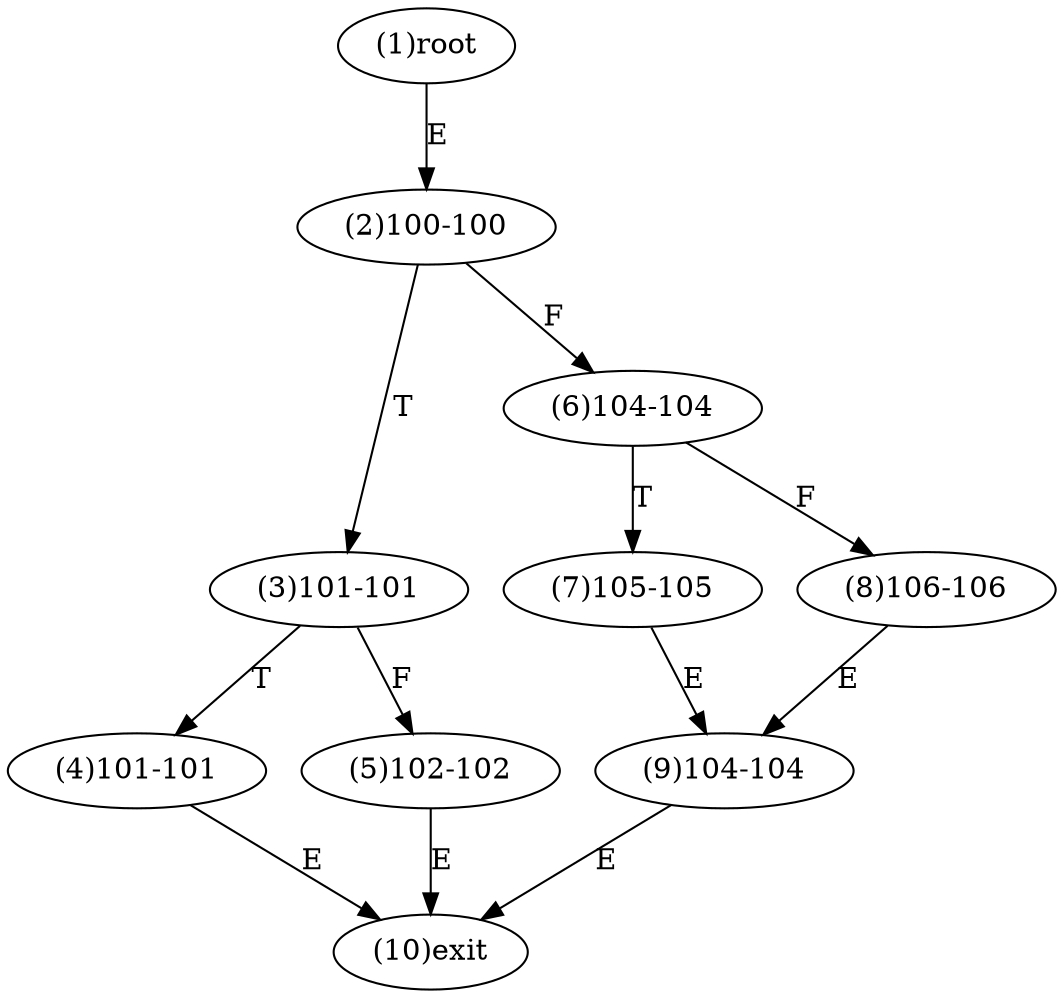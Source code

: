 digraph "" { 
1[ label="(1)root"];
2[ label="(2)100-100"];
3[ label="(3)101-101"];
4[ label="(4)101-101"];
5[ label="(5)102-102"];
6[ label="(6)104-104"];
7[ label="(7)105-105"];
8[ label="(8)106-106"];
9[ label="(9)104-104"];
10[ label="(10)exit"];
1->2[ label="E"];
2->6[ label="F"];
2->3[ label="T"];
3->5[ label="F"];
3->4[ label="T"];
4->10[ label="E"];
5->10[ label="E"];
6->8[ label="F"];
6->7[ label="T"];
7->9[ label="E"];
8->9[ label="E"];
9->10[ label="E"];
}